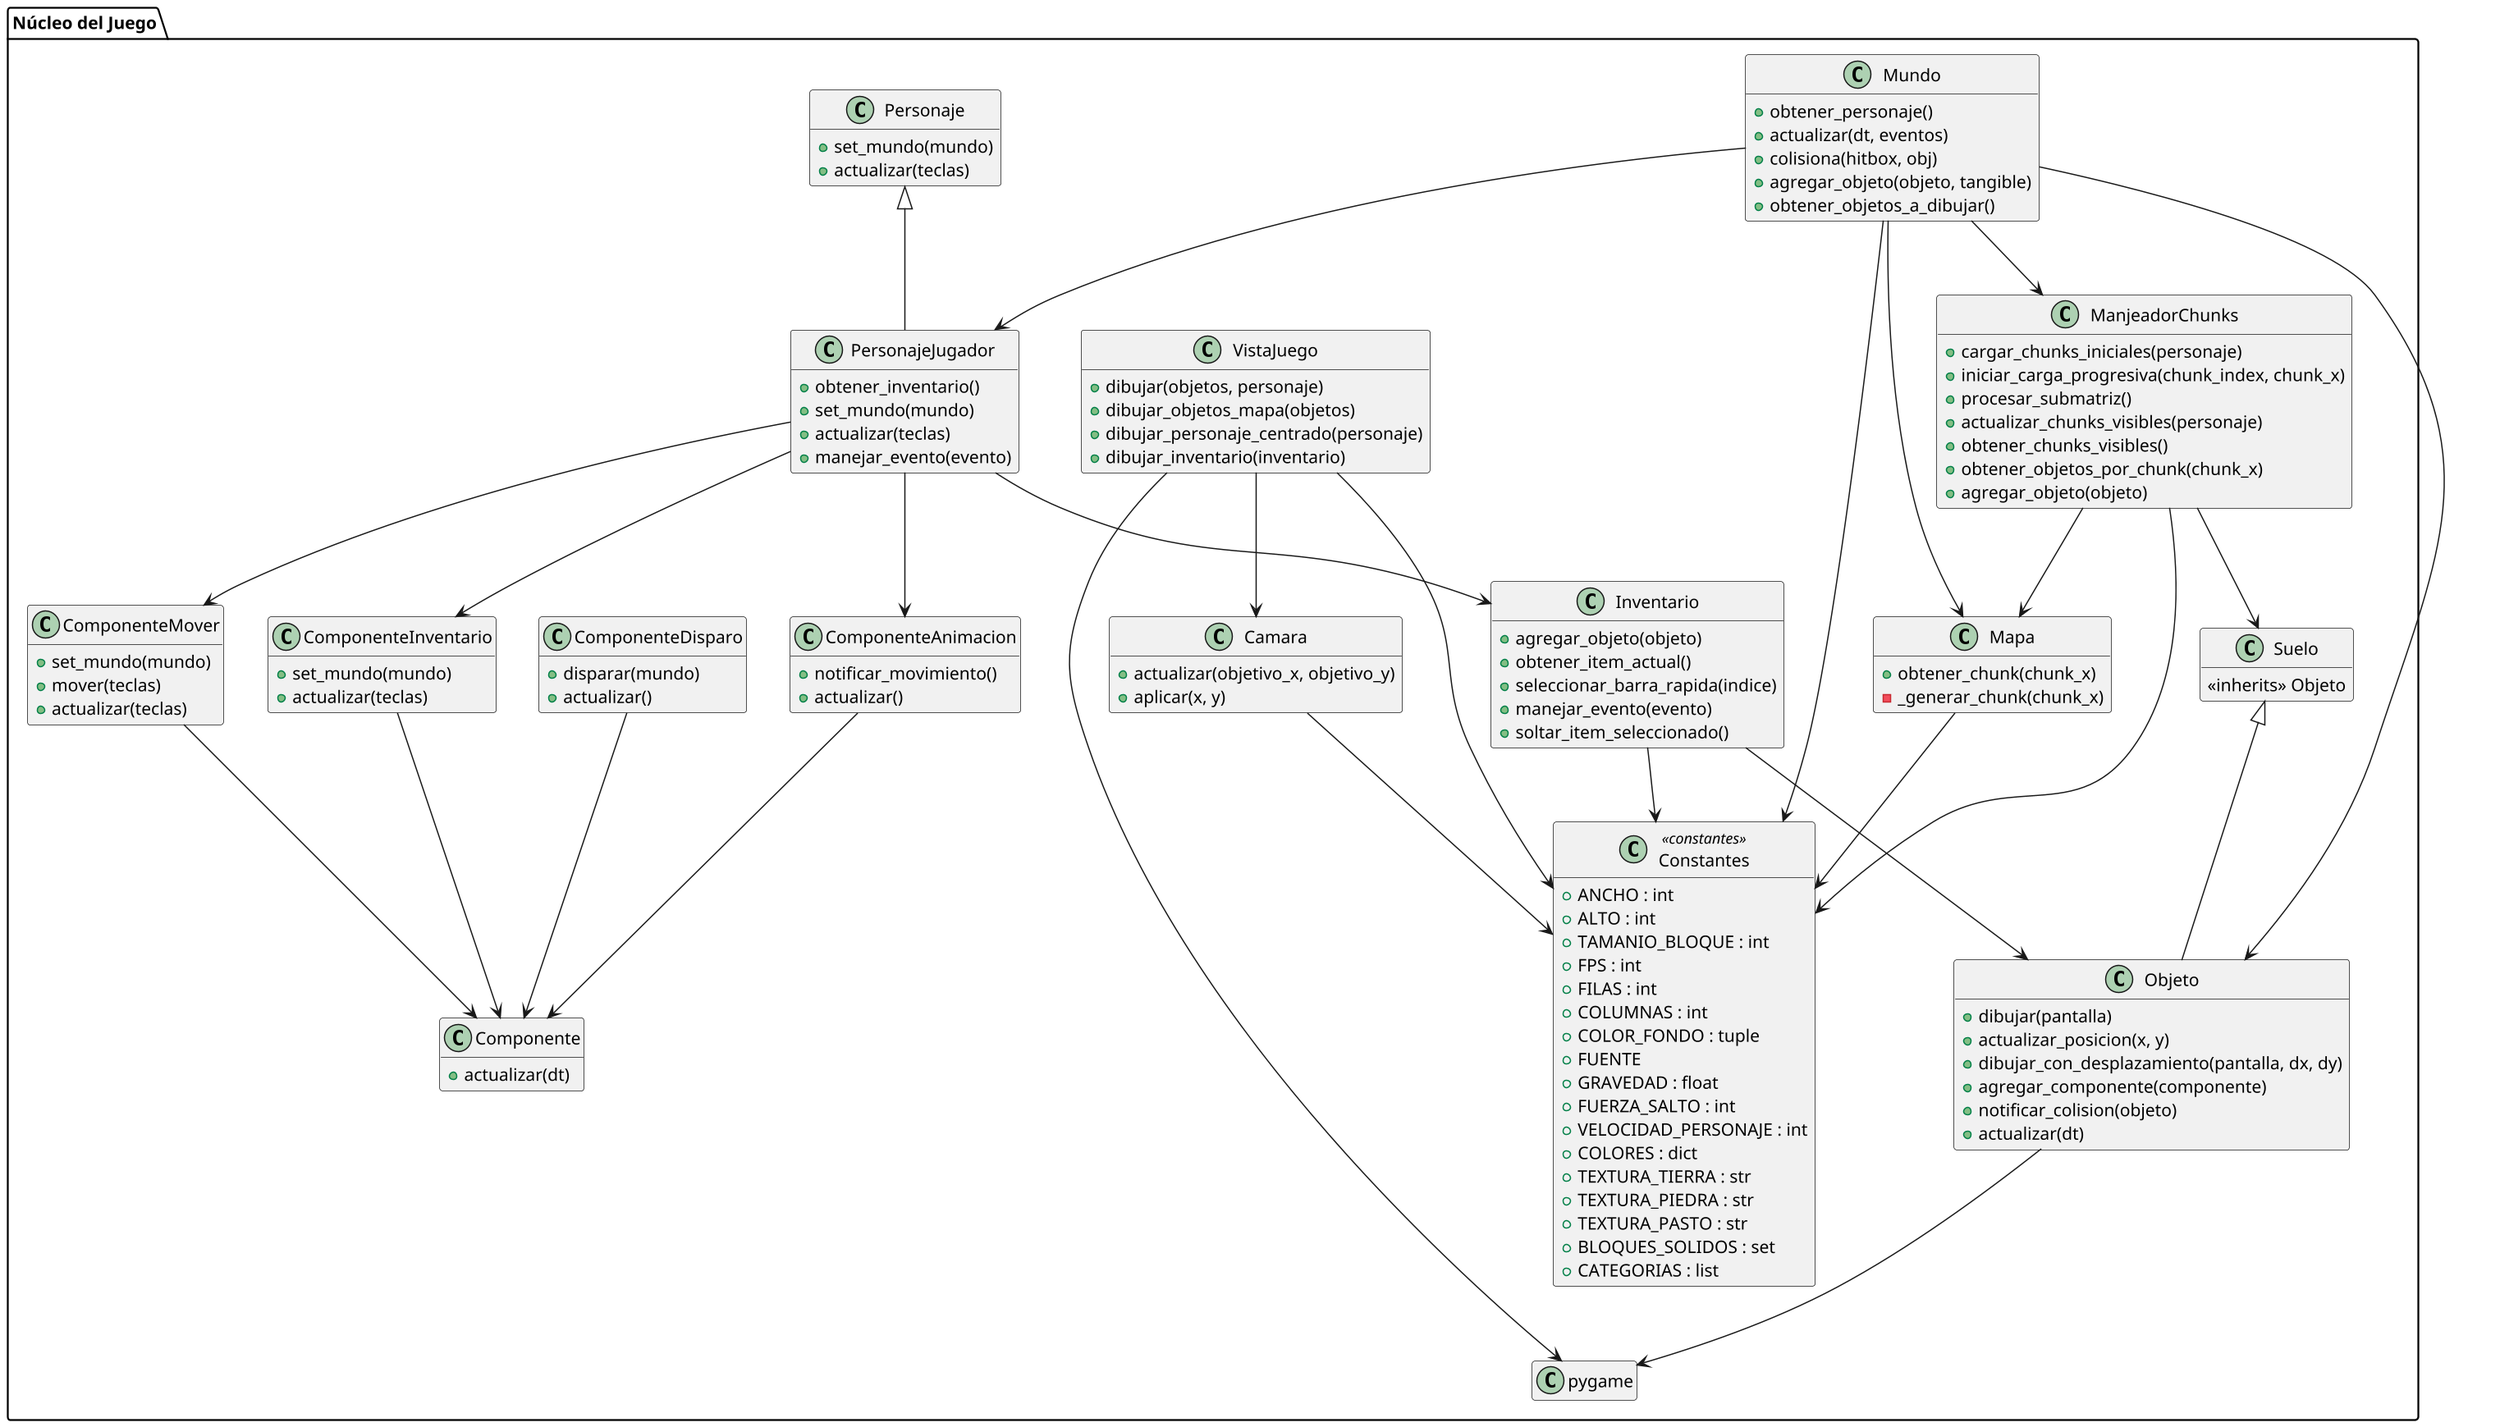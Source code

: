 @startuml SatisPlanning_Nucleo
scale 1.5

package "Núcleo del Juego" {
    class Mundo {
        + obtener_personaje()
        + actualizar(dt, eventos)
        + colisiona(hitbox, obj)
        + agregar_objeto(objeto, tangible)
        + obtener_objetos_a_dibujar()
    }

    class ManjeadorChunks {
        + cargar_chunks_iniciales(personaje)
        + iniciar_carga_progresiva(chunk_index, chunk_x)
        + procesar_submatriz()
        + actualizar_chunks_visibles(personaje)
        + obtener_chunks_visibles()
        + obtener_objetos_por_chunk(chunk_x)
        + agregar_objeto(objeto)
    }

    class Mapa {
        + obtener_chunk(chunk_x)
        - _generar_chunk(chunk_x)
    }

    class Personaje {
        + set_mundo(mundo)
        + actualizar(teclas)
    }

    class PersonajeJugador {
        + obtener_inventario()
        + set_mundo(mundo)
        + actualizar(teclas)
        + manejar_evento(evento)
    }

    class Inventario {
        + agregar_objeto(objeto)
        + obtener_item_actual()
        + seleccionar_barra_rapida(indice)
        + manejar_evento(evento)
        + soltar_item_seleccionado()
    }

    class Objeto {
        + dibujar(pantalla)
        + actualizar_posicion(x, y)
        + dibujar_con_desplazamiento(pantalla, dx, dy)
        + agregar_componente(componente)
        + notificar_colision(objeto)
        + actualizar(dt)
    }

    class Suelo {
        <<inherits>> Objeto
    }

    class Componente {
        + actualizar(dt)
    }

    class ComponenteMover {
        + set_mundo(mundo)
        + mover(teclas)
        + actualizar(teclas)
    }

    class ComponenteAnimacion {
        + notificar_movimiento()
        + actualizar()
    }

    class ComponenteInventario {
        + set_mundo(mundo)
        + actualizar(teclas)
    }

    class ComponenteDisparo {
        + disparar(mundo)
        + actualizar()
    }

    class Camara {
        + actualizar(objetivo_x, objetivo_y)
        + aplicar(x, y)
    }

    class VistaJuego {
        + dibujar(objetos, personaje)
        + dibujar_objetos_mapa(objetos)
        + dibujar_personaje_centrado(personaje)
        + dibujar_inventario(inventario)
    }

    class Constantes <<constantes>> {
        + ANCHO : int
        + ALTO : int
        + TAMANIO_BLOQUE : int
        + FPS : int
        + FILAS : int
        + COLUMNAS : int
        + COLOR_FONDO : tuple
        + FUENTE
        + GRAVEDAD : float
        + FUERZA_SALTO : int
        + VELOCIDAD_PERSONAJE : int
        + COLORES : dict
        + TEXTURA_TIERRA : str
        + TEXTURA_PIEDRA : str
        + TEXTURA_PASTO : str
        + BLOQUES_SOLIDOS : set
        + CATEGORIAS : list
    }

    Mundo --> Mapa
    Mundo --> ManjeadorChunks
    Mundo --> PersonajeJugador
    Mundo --> Objeto
    Mundo --> Constantes

    ManjeadorChunks --> Mapa
    ManjeadorChunks --> Suelo
    ManjeadorChunks --> Constantes

    Mapa --> Constantes

    Personaje <|-- PersonajeJugador
    PersonajeJugador --> ComponenteMover
    PersonajeJugador --> ComponenteAnimacion
    PersonajeJugador --> ComponenteInventario
    PersonajeJugador --> Inventario

    ComponenteMover --> Componente
    ComponenteAnimacion --> Componente
    ComponenteInventario --> Componente
    ComponenteDisparo --> Componente

    Inventario --> Objeto
    Inventario --> Constantes

    Suelo <|-- Objeto

    Objeto --> pygame

    VistaJuego --> Camara
    VistaJuego --> Constantes
    VistaJuego --> pygame

    Camara --> Constantes
}

hide empty members
@enduml